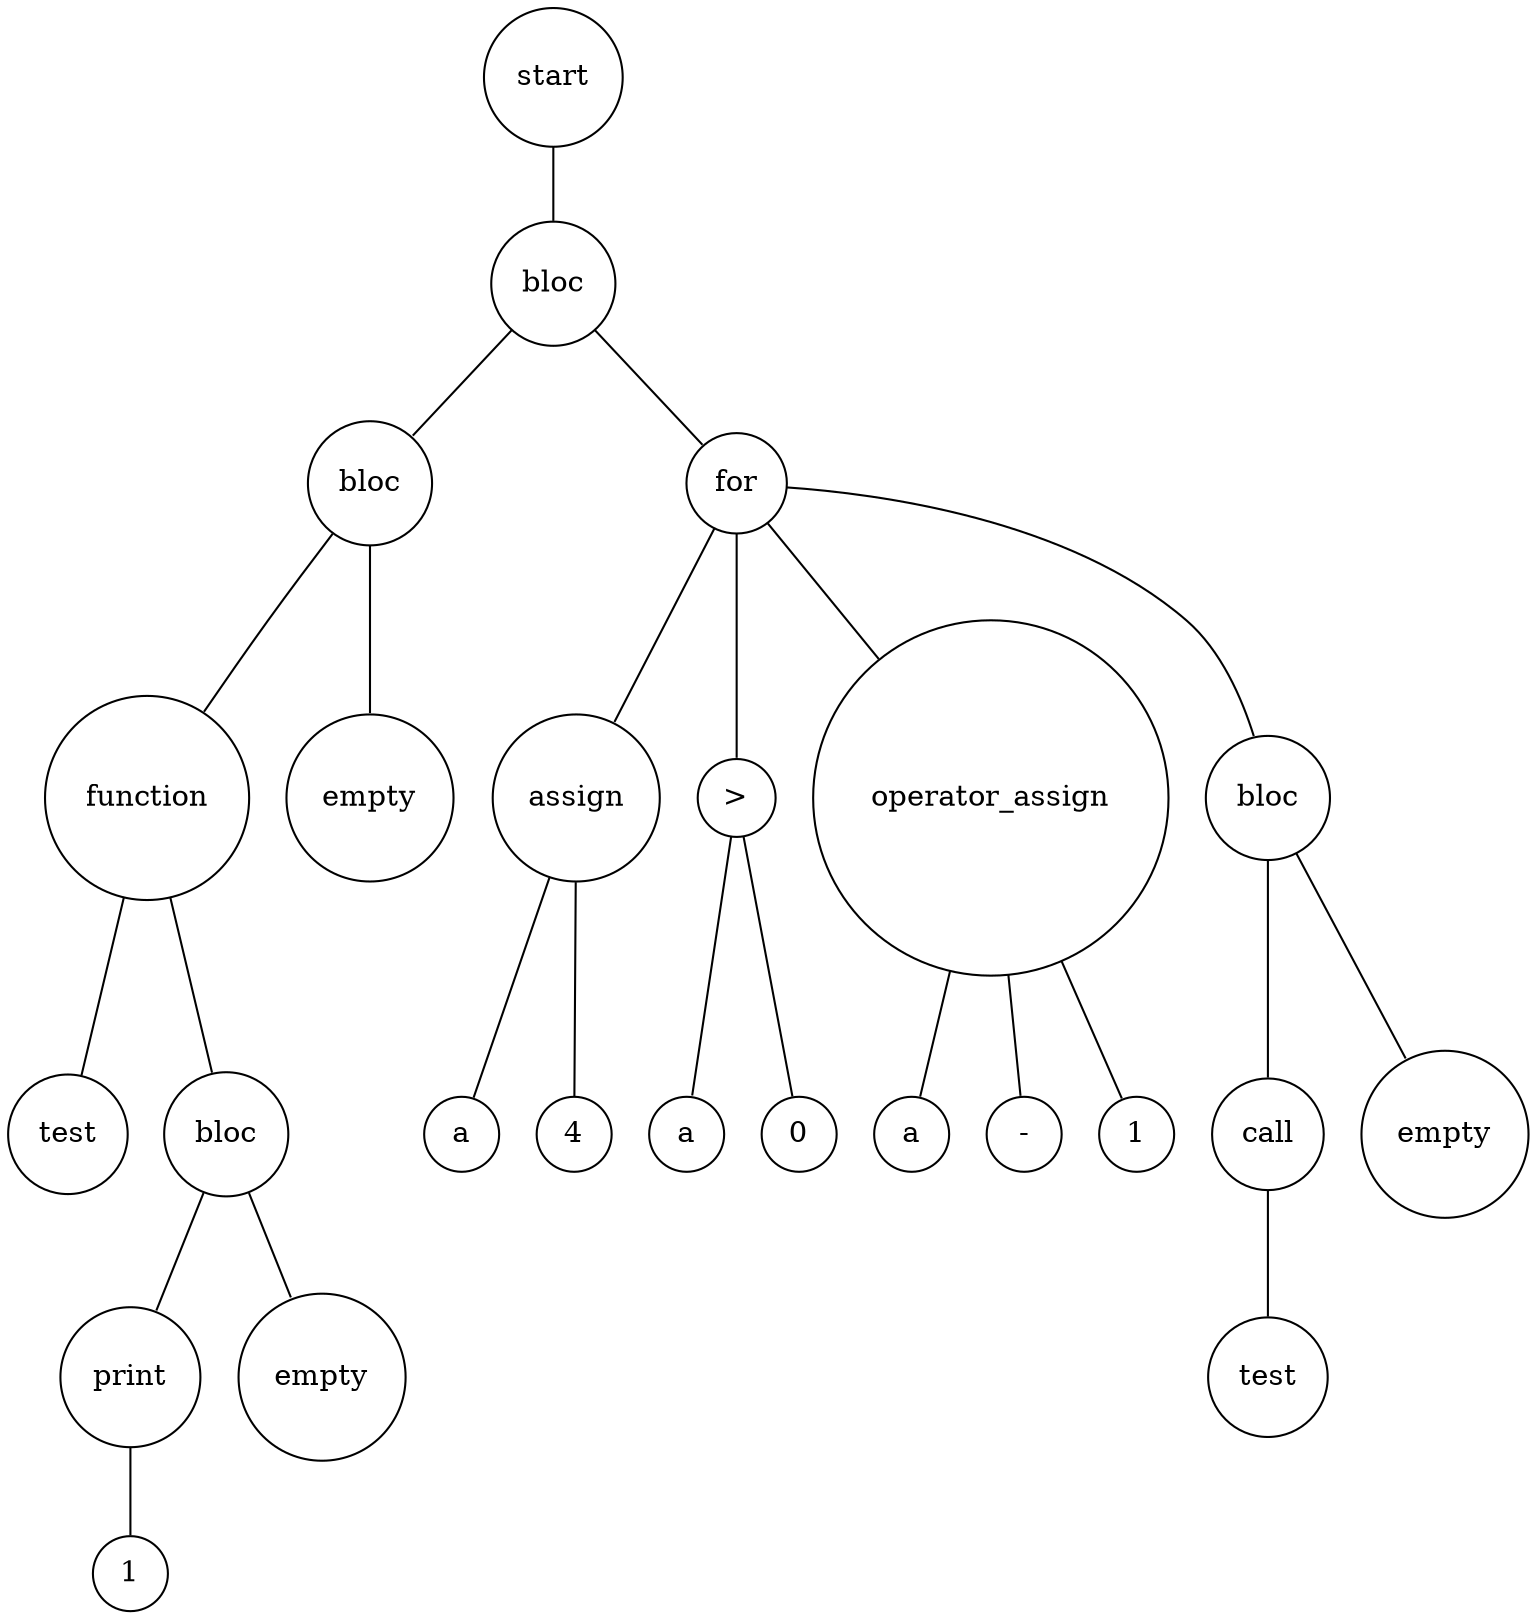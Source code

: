 digraph {
	node [shape=circle]
	"73792dc8-b63f-423e-bf1f-11c3fc9f49cc" [label=start]
	"2262a4ec-01c2-4c81-ad6b-e8247c3eba40" [label=bloc]
	"034be1fc-00ea-4b0d-80f5-4ce3560e402c" [label=bloc]
	"b562c87c-e36d-4aac-a7b6-6813b57d95ff" [label=function]
	"c8120d4c-5f1a-43ac-8f7c-10230c0446d8" [label=test]
	"b562c87c-e36d-4aac-a7b6-6813b57d95ff" -> "c8120d4c-5f1a-43ac-8f7c-10230c0446d8" [arrowsize=0]
	"fb48ac23-c46b-4fe9-8ab6-febb1dc63073" [label=bloc]
	"9b8b3ac1-5dbd-411c-a383-0cdf369588f1" [label=print]
	"2a2f78aa-efb2-4877-a483-1df333ca1967" [label=1]
	"9b8b3ac1-5dbd-411c-a383-0cdf369588f1" -> "2a2f78aa-efb2-4877-a483-1df333ca1967" [arrowsize=0]
	"fb48ac23-c46b-4fe9-8ab6-febb1dc63073" -> "9b8b3ac1-5dbd-411c-a383-0cdf369588f1" [arrowsize=0]
	"4c4f4c50-b099-44bf-9361-3bd5970e93eb" [label=empty]
	"fb48ac23-c46b-4fe9-8ab6-febb1dc63073" -> "4c4f4c50-b099-44bf-9361-3bd5970e93eb" [arrowsize=0]
	"b562c87c-e36d-4aac-a7b6-6813b57d95ff" -> "fb48ac23-c46b-4fe9-8ab6-febb1dc63073" [arrowsize=0]
	"034be1fc-00ea-4b0d-80f5-4ce3560e402c" -> "b562c87c-e36d-4aac-a7b6-6813b57d95ff" [arrowsize=0]
	"4eae31b6-7973-4f33-8105-25458a5b6d9c" [label=empty]
	"034be1fc-00ea-4b0d-80f5-4ce3560e402c" -> "4eae31b6-7973-4f33-8105-25458a5b6d9c" [arrowsize=0]
	"2262a4ec-01c2-4c81-ad6b-e8247c3eba40" -> "034be1fc-00ea-4b0d-80f5-4ce3560e402c" [arrowsize=0]
	"b6a18407-5afb-4bc3-af6a-777f32befe51" [label=for]
	"c5caa67d-89ee-4f3e-bbcb-ef2c40a92aa8" [label=assign]
	"720365ae-4446-40b8-9baf-156647d010f8" [label=a]
	"c5caa67d-89ee-4f3e-bbcb-ef2c40a92aa8" -> "720365ae-4446-40b8-9baf-156647d010f8" [arrowsize=0]
	"7fc3b29e-8c80-4b33-8b8e-b32f2f1a8820" [label=4]
	"c5caa67d-89ee-4f3e-bbcb-ef2c40a92aa8" -> "7fc3b29e-8c80-4b33-8b8e-b32f2f1a8820" [arrowsize=0]
	"b6a18407-5afb-4bc3-af6a-777f32befe51" -> "c5caa67d-89ee-4f3e-bbcb-ef2c40a92aa8" [arrowsize=0]
	"f0bbdc99-768f-42cb-bb89-7ac46d380ee2" [label=">"]
	"fc02a68f-d5a3-41b0-a467-4f503ed94cd0" [label=a]
	"f0bbdc99-768f-42cb-bb89-7ac46d380ee2" -> "fc02a68f-d5a3-41b0-a467-4f503ed94cd0" [arrowsize=0]
	"ed86102f-6f69-4c4a-acda-bfa349d0fda2" [label=0]
	"f0bbdc99-768f-42cb-bb89-7ac46d380ee2" -> "ed86102f-6f69-4c4a-acda-bfa349d0fda2" [arrowsize=0]
	"b6a18407-5afb-4bc3-af6a-777f32befe51" -> "f0bbdc99-768f-42cb-bb89-7ac46d380ee2" [arrowsize=0]
	"b9144a00-a23a-4e95-b4af-49a0da3816ac" [label=operator_assign]
	"983f0e20-dc8d-49f8-839b-439c7852d3ef" [label=a]
	"b9144a00-a23a-4e95-b4af-49a0da3816ac" -> "983f0e20-dc8d-49f8-839b-439c7852d3ef" [arrowsize=0]
	"56ab214b-012b-4538-a19a-df519d011309" [label="-"]
	"b9144a00-a23a-4e95-b4af-49a0da3816ac" -> "56ab214b-012b-4538-a19a-df519d011309" [arrowsize=0]
	"7488b617-7da9-4819-91f7-cab3aee819c2" [label=1]
	"b9144a00-a23a-4e95-b4af-49a0da3816ac" -> "7488b617-7da9-4819-91f7-cab3aee819c2" [arrowsize=0]
	"b6a18407-5afb-4bc3-af6a-777f32befe51" -> "b9144a00-a23a-4e95-b4af-49a0da3816ac" [arrowsize=0]
	"d445066a-6009-4560-9a5a-d94124b1409c" [label=bloc]
	"cde1f264-4484-4593-b0e6-140781334127" [label=call]
	"e84ecaec-9f47-4daf-b618-ce19118441a9" [label=test]
	"cde1f264-4484-4593-b0e6-140781334127" -> "e84ecaec-9f47-4daf-b618-ce19118441a9" [arrowsize=0]
	"d445066a-6009-4560-9a5a-d94124b1409c" -> "cde1f264-4484-4593-b0e6-140781334127" [arrowsize=0]
	"e4385118-b8c8-4002-8458-9ac9927f4f72" [label=empty]
	"d445066a-6009-4560-9a5a-d94124b1409c" -> "e4385118-b8c8-4002-8458-9ac9927f4f72" [arrowsize=0]
	"b6a18407-5afb-4bc3-af6a-777f32befe51" -> "d445066a-6009-4560-9a5a-d94124b1409c" [arrowsize=0]
	"2262a4ec-01c2-4c81-ad6b-e8247c3eba40" -> "b6a18407-5afb-4bc3-af6a-777f32befe51" [arrowsize=0]
	"73792dc8-b63f-423e-bf1f-11c3fc9f49cc" -> "2262a4ec-01c2-4c81-ad6b-e8247c3eba40" [arrowsize=0]
}
